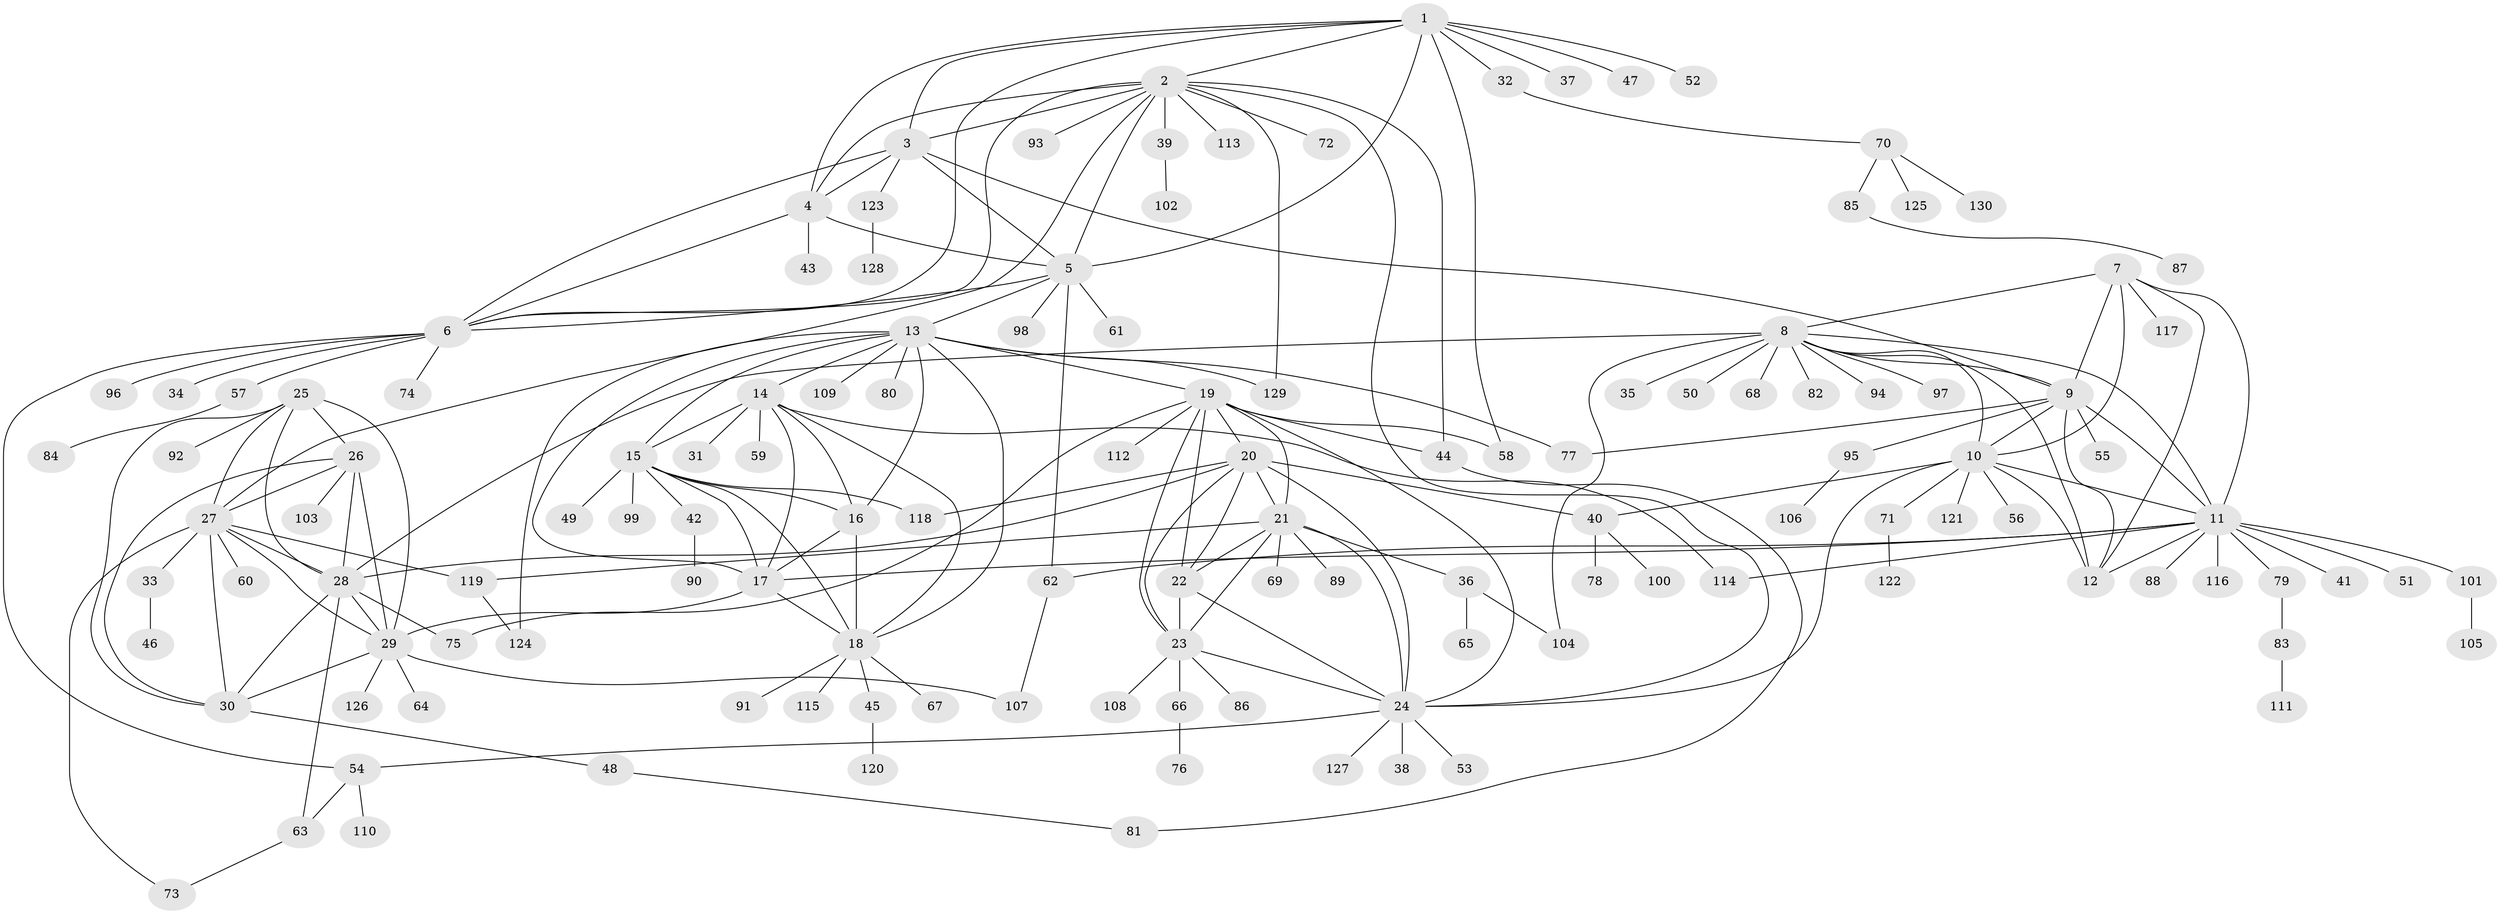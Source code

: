 // coarse degree distribution, {2: 0.02564102564102564, 3: 0.02564102564102564, 4: 0.02564102564102564, 6: 0.05128205128205128, 1: 0.7435897435897436, 9: 0.02564102564102564, 8: 0.02564102564102564, 17: 0.02564102564102564, 5: 0.02564102564102564, 7: 0.02564102564102564}
// Generated by graph-tools (version 1.1) at 2025/58/03/04/25 21:58:51]
// undirected, 130 vertices, 202 edges
graph export_dot {
graph [start="1"]
  node [color=gray90,style=filled];
  1;
  2;
  3;
  4;
  5;
  6;
  7;
  8;
  9;
  10;
  11;
  12;
  13;
  14;
  15;
  16;
  17;
  18;
  19;
  20;
  21;
  22;
  23;
  24;
  25;
  26;
  27;
  28;
  29;
  30;
  31;
  32;
  33;
  34;
  35;
  36;
  37;
  38;
  39;
  40;
  41;
  42;
  43;
  44;
  45;
  46;
  47;
  48;
  49;
  50;
  51;
  52;
  53;
  54;
  55;
  56;
  57;
  58;
  59;
  60;
  61;
  62;
  63;
  64;
  65;
  66;
  67;
  68;
  69;
  70;
  71;
  72;
  73;
  74;
  75;
  76;
  77;
  78;
  79;
  80;
  81;
  82;
  83;
  84;
  85;
  86;
  87;
  88;
  89;
  90;
  91;
  92;
  93;
  94;
  95;
  96;
  97;
  98;
  99;
  100;
  101;
  102;
  103;
  104;
  105;
  106;
  107;
  108;
  109;
  110;
  111;
  112;
  113;
  114;
  115;
  116;
  117;
  118;
  119;
  120;
  121;
  122;
  123;
  124;
  125;
  126;
  127;
  128;
  129;
  130;
  1 -- 2;
  1 -- 3;
  1 -- 4;
  1 -- 5;
  1 -- 6;
  1 -- 32;
  1 -- 37;
  1 -- 47;
  1 -- 52;
  1 -- 58;
  2 -- 3;
  2 -- 4;
  2 -- 5;
  2 -- 6;
  2 -- 24;
  2 -- 27;
  2 -- 39;
  2 -- 44;
  2 -- 72;
  2 -- 93;
  2 -- 113;
  2 -- 129;
  3 -- 4;
  3 -- 5;
  3 -- 6;
  3 -- 9;
  3 -- 123;
  4 -- 5;
  4 -- 6;
  4 -- 43;
  5 -- 6;
  5 -- 13;
  5 -- 61;
  5 -- 62;
  5 -- 98;
  6 -- 34;
  6 -- 54;
  6 -- 57;
  6 -- 74;
  6 -- 96;
  7 -- 8;
  7 -- 9;
  7 -- 10;
  7 -- 11;
  7 -- 12;
  7 -- 117;
  8 -- 9;
  8 -- 10;
  8 -- 11;
  8 -- 12;
  8 -- 28;
  8 -- 35;
  8 -- 50;
  8 -- 68;
  8 -- 82;
  8 -- 94;
  8 -- 97;
  8 -- 104;
  9 -- 10;
  9 -- 11;
  9 -- 12;
  9 -- 55;
  9 -- 77;
  9 -- 95;
  10 -- 11;
  10 -- 12;
  10 -- 24;
  10 -- 40;
  10 -- 56;
  10 -- 71;
  10 -- 121;
  11 -- 12;
  11 -- 17;
  11 -- 41;
  11 -- 51;
  11 -- 62;
  11 -- 79;
  11 -- 88;
  11 -- 101;
  11 -- 114;
  11 -- 116;
  13 -- 14;
  13 -- 15;
  13 -- 16;
  13 -- 17;
  13 -- 18;
  13 -- 19;
  13 -- 77;
  13 -- 80;
  13 -- 109;
  13 -- 124;
  13 -- 129;
  14 -- 15;
  14 -- 16;
  14 -- 17;
  14 -- 18;
  14 -- 31;
  14 -- 59;
  14 -- 114;
  15 -- 16;
  15 -- 17;
  15 -- 18;
  15 -- 42;
  15 -- 49;
  15 -- 99;
  15 -- 118;
  16 -- 17;
  16 -- 18;
  17 -- 18;
  17 -- 29;
  18 -- 45;
  18 -- 67;
  18 -- 91;
  18 -- 115;
  19 -- 20;
  19 -- 21;
  19 -- 22;
  19 -- 23;
  19 -- 24;
  19 -- 44;
  19 -- 58;
  19 -- 75;
  19 -- 112;
  20 -- 21;
  20 -- 22;
  20 -- 23;
  20 -- 24;
  20 -- 28;
  20 -- 40;
  20 -- 118;
  21 -- 22;
  21 -- 23;
  21 -- 24;
  21 -- 36;
  21 -- 69;
  21 -- 89;
  21 -- 119;
  22 -- 23;
  22 -- 24;
  23 -- 24;
  23 -- 66;
  23 -- 86;
  23 -- 108;
  24 -- 38;
  24 -- 53;
  24 -- 54;
  24 -- 127;
  25 -- 26;
  25 -- 27;
  25 -- 28;
  25 -- 29;
  25 -- 30;
  25 -- 92;
  26 -- 27;
  26 -- 28;
  26 -- 29;
  26 -- 30;
  26 -- 103;
  27 -- 28;
  27 -- 29;
  27 -- 30;
  27 -- 33;
  27 -- 60;
  27 -- 73;
  27 -- 119;
  28 -- 29;
  28 -- 30;
  28 -- 63;
  28 -- 75;
  29 -- 30;
  29 -- 64;
  29 -- 107;
  29 -- 126;
  30 -- 48;
  32 -- 70;
  33 -- 46;
  36 -- 65;
  36 -- 104;
  39 -- 102;
  40 -- 78;
  40 -- 100;
  42 -- 90;
  44 -- 81;
  45 -- 120;
  48 -- 81;
  54 -- 63;
  54 -- 110;
  57 -- 84;
  62 -- 107;
  63 -- 73;
  66 -- 76;
  70 -- 85;
  70 -- 125;
  70 -- 130;
  71 -- 122;
  79 -- 83;
  83 -- 111;
  85 -- 87;
  95 -- 106;
  101 -- 105;
  119 -- 124;
  123 -- 128;
}
